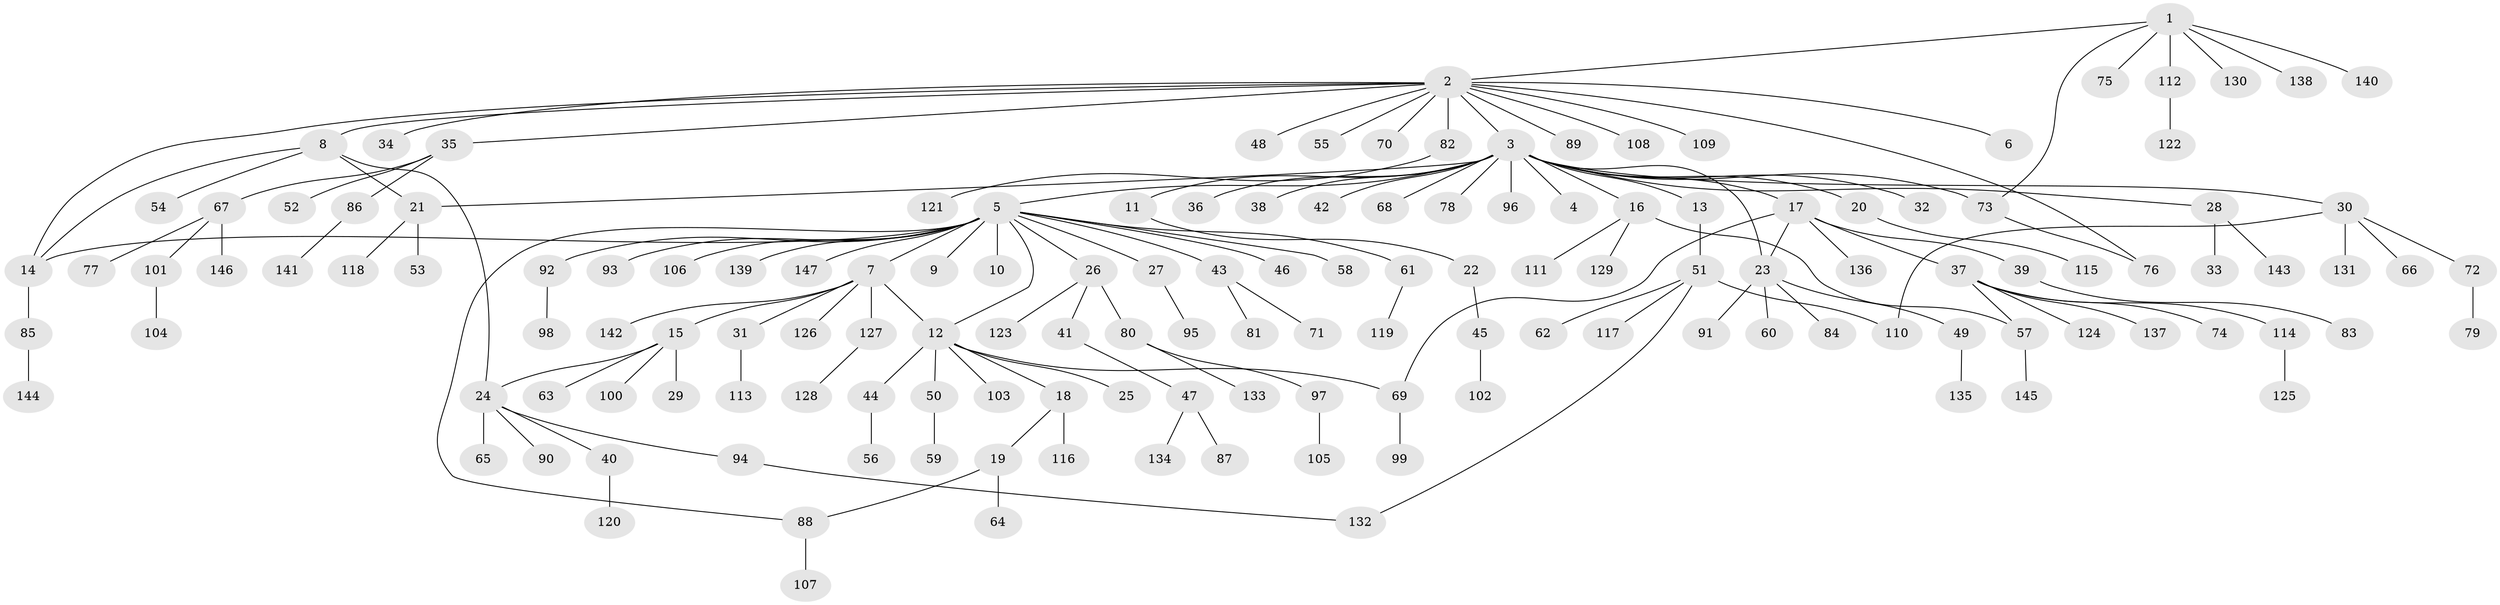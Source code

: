 // coarse degree distribution, {7: 0.0196078431372549, 15: 0.00980392156862745, 20: 0.00980392156862745, 1: 0.6862745098039216, 19: 0.00980392156862745, 5: 0.0392156862745098, 2: 0.10784313725490197, 8: 0.00980392156862745, 4: 0.0392156862745098, 3: 0.058823529411764705, 6: 0.00980392156862745}
// Generated by graph-tools (version 1.1) at 2025/18/03/04/25 18:18:25]
// undirected, 147 vertices, 159 edges
graph export_dot {
graph [start="1"]
  node [color=gray90,style=filled];
  1;
  2;
  3;
  4;
  5;
  6;
  7;
  8;
  9;
  10;
  11;
  12;
  13;
  14;
  15;
  16;
  17;
  18;
  19;
  20;
  21;
  22;
  23;
  24;
  25;
  26;
  27;
  28;
  29;
  30;
  31;
  32;
  33;
  34;
  35;
  36;
  37;
  38;
  39;
  40;
  41;
  42;
  43;
  44;
  45;
  46;
  47;
  48;
  49;
  50;
  51;
  52;
  53;
  54;
  55;
  56;
  57;
  58;
  59;
  60;
  61;
  62;
  63;
  64;
  65;
  66;
  67;
  68;
  69;
  70;
  71;
  72;
  73;
  74;
  75;
  76;
  77;
  78;
  79;
  80;
  81;
  82;
  83;
  84;
  85;
  86;
  87;
  88;
  89;
  90;
  91;
  92;
  93;
  94;
  95;
  96;
  97;
  98;
  99;
  100;
  101;
  102;
  103;
  104;
  105;
  106;
  107;
  108;
  109;
  110;
  111;
  112;
  113;
  114;
  115;
  116;
  117;
  118;
  119;
  120;
  121;
  122;
  123;
  124;
  125;
  126;
  127;
  128;
  129;
  130;
  131;
  132;
  133;
  134;
  135;
  136;
  137;
  138;
  139;
  140;
  141;
  142;
  143;
  144;
  145;
  146;
  147;
  1 -- 2;
  1 -- 73;
  1 -- 75;
  1 -- 112;
  1 -- 130;
  1 -- 138;
  1 -- 140;
  2 -- 3;
  2 -- 6;
  2 -- 8;
  2 -- 14;
  2 -- 34;
  2 -- 35;
  2 -- 48;
  2 -- 55;
  2 -- 70;
  2 -- 76;
  2 -- 82;
  2 -- 89;
  2 -- 108;
  2 -- 109;
  3 -- 4;
  3 -- 5;
  3 -- 11;
  3 -- 13;
  3 -- 16;
  3 -- 17;
  3 -- 20;
  3 -- 21;
  3 -- 23;
  3 -- 28;
  3 -- 30;
  3 -- 32;
  3 -- 36;
  3 -- 38;
  3 -- 42;
  3 -- 68;
  3 -- 73;
  3 -- 78;
  3 -- 96;
  5 -- 7;
  5 -- 9;
  5 -- 10;
  5 -- 12;
  5 -- 14;
  5 -- 26;
  5 -- 27;
  5 -- 43;
  5 -- 46;
  5 -- 58;
  5 -- 61;
  5 -- 88;
  5 -- 92;
  5 -- 93;
  5 -- 106;
  5 -- 139;
  5 -- 147;
  7 -- 12;
  7 -- 15;
  7 -- 31;
  7 -- 126;
  7 -- 127;
  7 -- 142;
  8 -- 14;
  8 -- 21;
  8 -- 24;
  8 -- 54;
  11 -- 22;
  12 -- 18;
  12 -- 25;
  12 -- 44;
  12 -- 50;
  12 -- 69;
  12 -- 103;
  13 -- 51;
  14 -- 85;
  15 -- 24;
  15 -- 29;
  15 -- 63;
  15 -- 100;
  16 -- 57;
  16 -- 111;
  16 -- 129;
  17 -- 23;
  17 -- 37;
  17 -- 39;
  17 -- 69;
  17 -- 136;
  18 -- 19;
  18 -- 116;
  19 -- 64;
  19 -- 88;
  20 -- 115;
  21 -- 53;
  21 -- 118;
  22 -- 45;
  23 -- 49;
  23 -- 60;
  23 -- 84;
  23 -- 91;
  24 -- 40;
  24 -- 65;
  24 -- 90;
  24 -- 94;
  26 -- 41;
  26 -- 80;
  26 -- 123;
  27 -- 95;
  28 -- 33;
  28 -- 143;
  30 -- 66;
  30 -- 72;
  30 -- 110;
  30 -- 131;
  31 -- 113;
  35 -- 52;
  35 -- 67;
  35 -- 86;
  37 -- 57;
  37 -- 74;
  37 -- 114;
  37 -- 124;
  37 -- 137;
  39 -- 83;
  40 -- 120;
  41 -- 47;
  43 -- 71;
  43 -- 81;
  44 -- 56;
  45 -- 102;
  47 -- 87;
  47 -- 134;
  49 -- 135;
  50 -- 59;
  51 -- 62;
  51 -- 110;
  51 -- 117;
  51 -- 132;
  57 -- 145;
  61 -- 119;
  67 -- 77;
  67 -- 101;
  67 -- 146;
  69 -- 99;
  72 -- 79;
  73 -- 76;
  80 -- 97;
  80 -- 133;
  82 -- 121;
  85 -- 144;
  86 -- 141;
  88 -- 107;
  92 -- 98;
  94 -- 132;
  97 -- 105;
  101 -- 104;
  112 -- 122;
  114 -- 125;
  127 -- 128;
}
